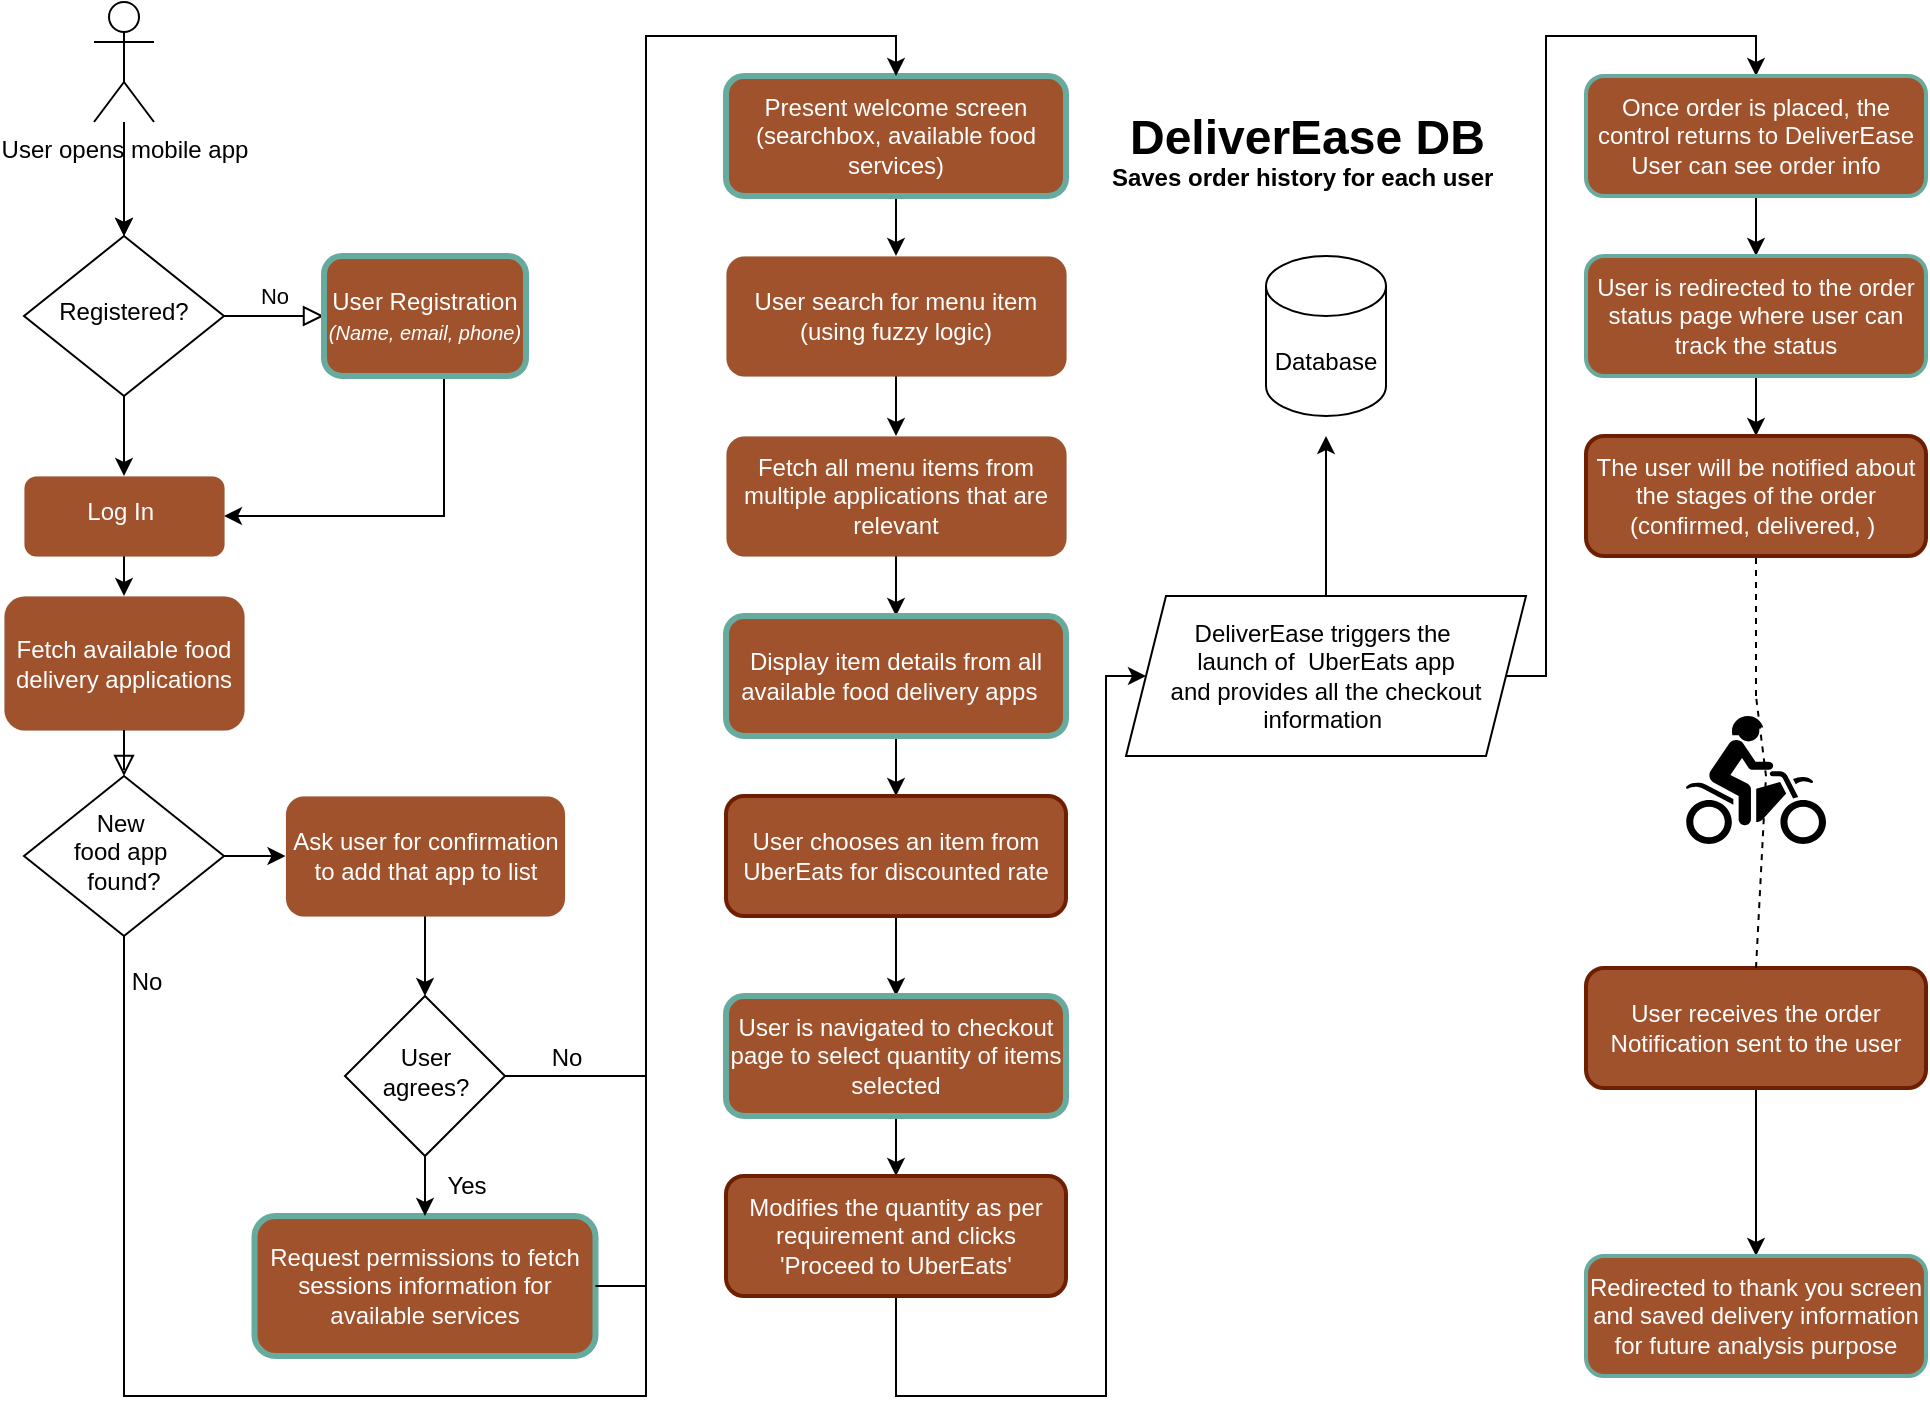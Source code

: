 <mxfile version="24.8.3">
  <diagram id="C5RBs43oDa-KdzZeNtuy" name="Page-1">
    <mxGraphModel dx="1714" dy="874" grid="1" gridSize="10" guides="1" tooltips="1" connect="1" arrows="1" fold="1" page="1" pageScale="1" pageWidth="827" pageHeight="1169" math="0" shadow="0">
      <root>
        <mxCell id="WIyWlLk6GJQsqaUBKTNV-0" />
        <mxCell id="WIyWlLk6GJQsqaUBKTNV-1" parent="WIyWlLk6GJQsqaUBKTNV-0" />
        <mxCell id="n8c2q8WWlcSVnIIADXBf-35" value="No" style="edgeStyle=orthogonalEdgeStyle;rounded=0;html=1;jettySize=auto;orthogonalLoop=1;fontSize=11;endArrow=block;endFill=0;endSize=8;strokeWidth=1;shadow=0;labelBackgroundColor=none;fontStyle=0" parent="WIyWlLk6GJQsqaUBKTNV-1" source="n8c2q8WWlcSVnIIADXBf-37" target="n8c2q8WWlcSVnIIADXBf-39" edge="1">
          <mxGeometry y="10" relative="1" as="geometry">
            <mxPoint as="offset" />
          </mxGeometry>
        </mxCell>
        <mxCell id="n8c2q8WWlcSVnIIADXBf-36" style="edgeStyle=orthogonalEdgeStyle;rounded=0;orthogonalLoop=1;jettySize=auto;html=1;exitX=0.5;exitY=1;exitDx=0;exitDy=0;entryX=0.5;entryY=0;entryDx=0;entryDy=0;fontStyle=0" parent="WIyWlLk6GJQsqaUBKTNV-1" source="n8c2q8WWlcSVnIIADXBf-37" target="n8c2q8WWlcSVnIIADXBf-41" edge="1">
          <mxGeometry relative="1" as="geometry" />
        </mxCell>
        <mxCell id="n8c2q8WWlcSVnIIADXBf-37" value="Registered?" style="rhombus;whiteSpace=wrap;html=1;shadow=0;fontFamily=Helvetica;fontSize=12;align=center;strokeWidth=1;spacing=6;spacingTop=-4;fontStyle=0" parent="WIyWlLk6GJQsqaUBKTNV-1" vertex="1">
          <mxGeometry x="330" y="247" width="100" height="80" as="geometry" />
        </mxCell>
        <mxCell id="n8c2q8WWlcSVnIIADXBf-38" style="edgeStyle=orthogonalEdgeStyle;rounded=0;orthogonalLoop=1;jettySize=auto;html=1;exitX=0.5;exitY=1;exitDx=0;exitDy=0;entryX=1;entryY=0.5;entryDx=0;entryDy=0;fontStyle=0" parent="WIyWlLk6GJQsqaUBKTNV-1" source="n8c2q8WWlcSVnIIADXBf-39" target="n8c2q8WWlcSVnIIADXBf-41" edge="1">
          <mxGeometry relative="1" as="geometry">
            <Array as="points">
              <mxPoint x="540" y="387" />
            </Array>
          </mxGeometry>
        </mxCell>
        <mxCell id="n8c2q8WWlcSVnIIADXBf-39" value="User Registration&lt;br&gt;&lt;i&gt;&lt;font style=&quot;font-size: 10px;&quot;&gt;(Name, email, phone)&lt;/font&gt;&lt;/i&gt;" style="rounded=1;whiteSpace=wrap;html=1;fontSize=12;glass=0;strokeWidth=3;shadow=0;fillColor=#a0522d;strokeColor=#67AB9F;fontStyle=0;fontColor=#ffffff;" parent="WIyWlLk6GJQsqaUBKTNV-1" vertex="1">
          <mxGeometry x="480" y="257" width="101" height="60" as="geometry" />
        </mxCell>
        <mxCell id="n8c2q8WWlcSVnIIADXBf-40" style="edgeStyle=orthogonalEdgeStyle;rounded=0;orthogonalLoop=1;jettySize=auto;html=1;exitX=0.5;exitY=1;exitDx=0;exitDy=0;entryX=0.5;entryY=0;entryDx=0;entryDy=0;fontStyle=0" parent="WIyWlLk6GJQsqaUBKTNV-1" source="n8c2q8WWlcSVnIIADXBf-41" target="n8c2q8WWlcSVnIIADXBf-42" edge="1">
          <mxGeometry relative="1" as="geometry" />
        </mxCell>
        <mxCell id="n8c2q8WWlcSVnIIADXBf-41" value="Log In&amp;nbsp;" style="rounded=1;whiteSpace=wrap;html=1;shadow=0;fontFamily=Helvetica;fontSize=12;align=center;strokeWidth=0;spacing=6;spacingTop=-4;fillColor=#a0522d;strokeColor=#6D1F00;fontColor=#ffffff;fontStyle=0" parent="WIyWlLk6GJQsqaUBKTNV-1" vertex="1">
          <mxGeometry x="330" y="367" width="100" height="40" as="geometry" />
        </mxCell>
        <mxCell id="n8c2q8WWlcSVnIIADXBf-42" value="Fetch available food delivery applications" style="rounded=1;whiteSpace=wrap;html=1;fontSize=12;glass=0;strokeWidth=0;shadow=0;fillColor=#a0522d;strokeColor=#6D1F00;fontColor=#ffffff;fontStyle=0" parent="WIyWlLk6GJQsqaUBKTNV-1" vertex="1">
          <mxGeometry x="320" y="427" width="120" height="67" as="geometry" />
        </mxCell>
        <mxCell id="n8c2q8WWlcSVnIIADXBf-43" style="edgeStyle=orthogonalEdgeStyle;rounded=0;orthogonalLoop=1;jettySize=auto;html=1;entryX=0.5;entryY=0;entryDx=0;entryDy=0;fontStyle=0" parent="WIyWlLk6GJQsqaUBKTNV-1" source="n8c2q8WWlcSVnIIADXBf-45" target="n8c2q8WWlcSVnIIADXBf-37" edge="1">
          <mxGeometry relative="1" as="geometry" />
        </mxCell>
        <mxCell id="n8c2q8WWlcSVnIIADXBf-44" value="" style="edgeStyle=orthogonalEdgeStyle;rounded=0;orthogonalLoop=1;jettySize=auto;html=1;fontStyle=0" parent="WIyWlLk6GJQsqaUBKTNV-1" source="n8c2q8WWlcSVnIIADXBf-45" target="n8c2q8WWlcSVnIIADXBf-37" edge="1">
          <mxGeometry relative="1" as="geometry" />
        </mxCell>
        <mxCell id="n8c2q8WWlcSVnIIADXBf-45" value="User opens mobile app" style="shape=umlActor;verticalLabelPosition=bottom;verticalAlign=top;html=1;outlineConnect=0;fontStyle=0" parent="WIyWlLk6GJQsqaUBKTNV-1" vertex="1">
          <mxGeometry x="365" y="130" width="30" height="60" as="geometry" />
        </mxCell>
        <mxCell id="n8c2q8WWlcSVnIIADXBf-46" value="Request permissions to fetch sessions information for available services" style="rounded=1;whiteSpace=wrap;html=1;fontSize=12;glass=0;strokeWidth=3;shadow=0;fillColor=#a0522d;strokeColor=#67AB9F;fontStyle=0;fontColor=#ffffff;" parent="WIyWlLk6GJQsqaUBKTNV-1" vertex="1">
          <mxGeometry x="445.25" y="737" width="170.5" height="70" as="geometry" />
        </mxCell>
        <mxCell id="n8c2q8WWlcSVnIIADXBf-47" value="" style="rounded=0;html=1;jettySize=auto;orthogonalLoop=1;fontSize=11;endArrow=block;endFill=0;endSize=8;strokeWidth=1;shadow=0;labelBackgroundColor=none;edgeStyle=orthogonalEdgeStyle;exitX=0.5;exitY=1;exitDx=0;exitDy=0;fontStyle=0" parent="WIyWlLk6GJQsqaUBKTNV-1" source="n8c2q8WWlcSVnIIADXBf-42" target="n8c2q8WWlcSVnIIADXBf-49" edge="1">
          <mxGeometry y="20" relative="1" as="geometry">
            <mxPoint as="offset" />
            <mxPoint x="380" y="487" as="sourcePoint" />
            <mxPoint x="380" y="567" as="targetPoint" />
          </mxGeometry>
        </mxCell>
        <mxCell id="n8c2q8WWlcSVnIIADXBf-48" style="edgeStyle=orthogonalEdgeStyle;rounded=0;orthogonalLoop=1;jettySize=auto;html=1;entryX=0;entryY=0.5;entryDx=0;entryDy=0;fontStyle=0" parent="WIyWlLk6GJQsqaUBKTNV-1" source="n8c2q8WWlcSVnIIADXBf-49" target="n8c2q8WWlcSVnIIADXBf-52" edge="1">
          <mxGeometry relative="1" as="geometry">
            <mxPoint x="501" y="557" as="targetPoint" />
          </mxGeometry>
        </mxCell>
        <mxCell id="n8c2q8WWlcSVnIIADXBf-49" value="New&amp;nbsp;&lt;div&gt;food app&amp;nbsp;&lt;/div&gt;&lt;div&gt;found?&lt;/div&gt;" style="rhombus;whiteSpace=wrap;html=1;shadow=0;fontFamily=Helvetica;fontSize=12;align=center;strokeWidth=1;spacing=6;spacingTop=-4;fontStyle=0" parent="WIyWlLk6GJQsqaUBKTNV-1" vertex="1">
          <mxGeometry x="330" y="517" width="100" height="80" as="geometry" />
        </mxCell>
        <mxCell id="n8c2q8WWlcSVnIIADXBf-50" value="No" style="text;html=1;align=center;verticalAlign=middle;resizable=0;points=[];autosize=1;strokeColor=none;fillColor=none;fontStyle=0" parent="WIyWlLk6GJQsqaUBKTNV-1" vertex="1">
          <mxGeometry x="371" y="605" width="40" height="30" as="geometry" />
        </mxCell>
        <mxCell id="n8c2q8WWlcSVnIIADXBf-51" style="edgeStyle=orthogonalEdgeStyle;rounded=0;orthogonalLoop=1;jettySize=auto;html=1;exitX=0.5;exitY=1;exitDx=0;exitDy=0;entryX=0.5;entryY=0;entryDx=0;entryDy=0;fontStyle=0" parent="WIyWlLk6GJQsqaUBKTNV-1" source="n8c2q8WWlcSVnIIADXBf-52" target="n8c2q8WWlcSVnIIADXBf-54" edge="1">
          <mxGeometry relative="1" as="geometry" />
        </mxCell>
        <mxCell id="n8c2q8WWlcSVnIIADXBf-52" value="Ask user for confirmation to add that app to list" style="rounded=1;whiteSpace=wrap;html=1;fontSize=12;glass=0;strokeWidth=0;shadow=0;fillColor=#a0522d;strokeColor=#6D1F00;fontStyle=0;fontColor=#ffffff;" parent="WIyWlLk6GJQsqaUBKTNV-1" vertex="1">
          <mxGeometry x="460.75" y="527" width="139.5" height="60" as="geometry" />
        </mxCell>
        <mxCell id="n8c2q8WWlcSVnIIADXBf-53" style="edgeStyle=orthogonalEdgeStyle;rounded=0;orthogonalLoop=1;jettySize=auto;html=1;exitX=0.5;exitY=1;exitDx=0;exitDy=0;entryX=0.5;entryY=0;entryDx=0;entryDy=0;fontStyle=0" parent="WIyWlLk6GJQsqaUBKTNV-1" source="n8c2q8WWlcSVnIIADXBf-54" target="n8c2q8WWlcSVnIIADXBf-46" edge="1">
          <mxGeometry relative="1" as="geometry" />
        </mxCell>
        <mxCell id="n8c2q8WWlcSVnIIADXBf-54" value="User agrees?" style="rhombus;whiteSpace=wrap;html=1;shadow=0;fontFamily=Helvetica;fontSize=12;align=center;strokeWidth=1;spacing=6;spacingTop=-4;fontStyle=0" parent="WIyWlLk6GJQsqaUBKTNV-1" vertex="1">
          <mxGeometry x="490.5" y="627" width="80" height="80" as="geometry" />
        </mxCell>
        <mxCell id="n8c2q8WWlcSVnIIADXBf-55" value="" style="edgeStyle=orthogonalEdgeStyle;rounded=0;orthogonalLoop=1;jettySize=auto;html=1;fontStyle=0" parent="WIyWlLk6GJQsqaUBKTNV-1" source="n8c2q8WWlcSVnIIADXBf-56" target="n8c2q8WWlcSVnIIADXBf-63" edge="1">
          <mxGeometry relative="1" as="geometry" />
        </mxCell>
        <mxCell id="n8c2q8WWlcSVnIIADXBf-56" value="Present welcome screen &lt;br&gt;(searchbox, available food services)" style="rounded=1;whiteSpace=wrap;html=1;fontSize=12;glass=0;strokeWidth=3;shadow=0;fillColor=#a0522d;strokeColor=#67AB9F;fontStyle=0;fontColor=#ffffff;" parent="WIyWlLk6GJQsqaUBKTNV-1" vertex="1">
          <mxGeometry x="681" y="167" width="170" height="60" as="geometry" />
        </mxCell>
        <mxCell id="n8c2q8WWlcSVnIIADXBf-57" style="edgeStyle=orthogonalEdgeStyle;rounded=0;orthogonalLoop=1;jettySize=auto;html=1;exitX=0.5;exitY=1;exitDx=0;exitDy=0;entryX=0.5;entryY=0;entryDx=0;entryDy=0;fontStyle=0" parent="WIyWlLk6GJQsqaUBKTNV-1" source="n8c2q8WWlcSVnIIADXBf-49" target="n8c2q8WWlcSVnIIADXBf-56" edge="1">
          <mxGeometry relative="1" as="geometry">
            <mxPoint x="736" y="166" as="targetPoint" />
            <Array as="points">
              <mxPoint x="380" y="827" />
              <mxPoint x="641" y="827" />
              <mxPoint x="641" y="147" />
              <mxPoint x="766" y="147" />
            </Array>
          </mxGeometry>
        </mxCell>
        <mxCell id="n8c2q8WWlcSVnIIADXBf-58" value="Yes" style="text;html=1;align=center;verticalAlign=middle;resizable=0;points=[];autosize=1;strokeColor=none;fillColor=none;fontStyle=0" parent="WIyWlLk6GJQsqaUBKTNV-1" vertex="1">
          <mxGeometry x="530.5" y="707" width="40" height="30" as="geometry" />
        </mxCell>
        <mxCell id="n8c2q8WWlcSVnIIADXBf-59" value="No" style="text;html=1;align=center;verticalAlign=middle;resizable=0;points=[];autosize=1;strokeColor=none;fillColor=none;fontStyle=0" parent="WIyWlLk6GJQsqaUBKTNV-1" vertex="1">
          <mxGeometry x="581" y="643" width="40" height="30" as="geometry" />
        </mxCell>
        <mxCell id="n8c2q8WWlcSVnIIADXBf-60" value="" style="endArrow=none;html=1;rounded=0;exitX=1;exitY=0.5;exitDx=0;exitDy=0;fontStyle=0" parent="WIyWlLk6GJQsqaUBKTNV-1" source="n8c2q8WWlcSVnIIADXBf-54" edge="1">
          <mxGeometry width="50" height="50" relative="1" as="geometry">
            <mxPoint x="571" y="643" as="sourcePoint" />
            <mxPoint x="641" y="667" as="targetPoint" />
          </mxGeometry>
        </mxCell>
        <mxCell id="n8c2q8WWlcSVnIIADXBf-61" value="" style="endArrow=none;html=1;rounded=0;fontStyle=0;exitX=1;exitY=0.5;exitDx=0;exitDy=0;" parent="WIyWlLk6GJQsqaUBKTNV-1" edge="1" source="n8c2q8WWlcSVnIIADXBf-46">
          <mxGeometry width="50" height="50" relative="1" as="geometry">
            <mxPoint x="620" y="772" as="sourcePoint" />
            <mxPoint x="641" y="772" as="targetPoint" />
          </mxGeometry>
        </mxCell>
        <mxCell id="n8c2q8WWlcSVnIIADXBf-62" value="" style="edgeStyle=orthogonalEdgeStyle;rounded=0;orthogonalLoop=1;jettySize=auto;html=1;fontStyle=0" parent="WIyWlLk6GJQsqaUBKTNV-1" source="n8c2q8WWlcSVnIIADXBf-63" target="n8c2q8WWlcSVnIIADXBf-65" edge="1">
          <mxGeometry relative="1" as="geometry" />
        </mxCell>
        <mxCell id="n8c2q8WWlcSVnIIADXBf-63" value="User search for menu item&lt;br&gt;(using fuzzy logic)" style="rounded=1;whiteSpace=wrap;html=1;fontSize=12;glass=0;strokeWidth=0;shadow=0;fillColor=#a0522d;strokeColor=#6D1F00;fontStyle=0;fontColor=#ffffff;" parent="WIyWlLk6GJQsqaUBKTNV-1" vertex="1">
          <mxGeometry x="681" y="257" width="170" height="60" as="geometry" />
        </mxCell>
        <mxCell id="n8c2q8WWlcSVnIIADXBf-64" value="" style="edgeStyle=orthogonalEdgeStyle;rounded=0;orthogonalLoop=1;jettySize=auto;html=1;fontStyle=0" parent="WIyWlLk6GJQsqaUBKTNV-1" source="n8c2q8WWlcSVnIIADXBf-65" target="n8c2q8WWlcSVnIIADXBf-67" edge="1">
          <mxGeometry relative="1" as="geometry" />
        </mxCell>
        <mxCell id="n8c2q8WWlcSVnIIADXBf-65" value="Fetch all menu items from multiple applications that are relevant" style="rounded=1;whiteSpace=wrap;html=1;fontSize=12;glass=0;strokeWidth=0;shadow=0;fillColor=#a0522d;strokeColor=#6D1F00;fontStyle=0;fontColor=#ffffff;" parent="WIyWlLk6GJQsqaUBKTNV-1" vertex="1">
          <mxGeometry x="681" y="347" width="170" height="60" as="geometry" />
        </mxCell>
        <mxCell id="n8c2q8WWlcSVnIIADXBf-66" value="" style="edgeStyle=orthogonalEdgeStyle;rounded=0;orthogonalLoop=1;jettySize=auto;html=1;fontStyle=0" parent="WIyWlLk6GJQsqaUBKTNV-1" source="n8c2q8WWlcSVnIIADXBf-67" target="n8c2q8WWlcSVnIIADXBf-69" edge="1">
          <mxGeometry relative="1" as="geometry" />
        </mxCell>
        <mxCell id="n8c2q8WWlcSVnIIADXBf-67" value="Display item details from all available food delivery apps&amp;nbsp;&amp;nbsp;" style="rounded=1;whiteSpace=wrap;html=1;fontSize=12;glass=0;strokeWidth=3;shadow=0;fillColor=#a0522d;strokeColor=#67AB9F;fontStyle=0;fontColor=#ffffff;" parent="WIyWlLk6GJQsqaUBKTNV-1" vertex="1">
          <mxGeometry x="681" y="437" width="170" height="60" as="geometry" />
        </mxCell>
        <mxCell id="n8c2q8WWlcSVnIIADXBf-68" value="" style="edgeStyle=orthogonalEdgeStyle;rounded=0;orthogonalLoop=1;jettySize=auto;html=1;fontStyle=0" parent="WIyWlLk6GJQsqaUBKTNV-1" source="n8c2q8WWlcSVnIIADXBf-69" target="n8c2q8WWlcSVnIIADXBf-71" edge="1">
          <mxGeometry relative="1" as="geometry" />
        </mxCell>
        <mxCell id="n8c2q8WWlcSVnIIADXBf-69" value="User chooses an item from UberEats for discounted rate" style="rounded=1;whiteSpace=wrap;html=1;fontSize=12;glass=0;strokeWidth=2;shadow=0;fillColor=#a0522d;strokeColor=#6D1F00;fontStyle=0;fontColor=#ffffff;" parent="WIyWlLk6GJQsqaUBKTNV-1" vertex="1">
          <mxGeometry x="681" y="527" width="170" height="60" as="geometry" />
        </mxCell>
        <mxCell id="n8c2q8WWlcSVnIIADXBf-70" value="" style="edgeStyle=orthogonalEdgeStyle;rounded=0;orthogonalLoop=1;jettySize=auto;html=1;fontStyle=0" parent="WIyWlLk6GJQsqaUBKTNV-1" source="n8c2q8WWlcSVnIIADXBf-71" target="n8c2q8WWlcSVnIIADXBf-73" edge="1">
          <mxGeometry relative="1" as="geometry" />
        </mxCell>
        <mxCell id="n8c2q8WWlcSVnIIADXBf-71" value="User is navigated to checkout page to select quantity of items selected" style="rounded=1;whiteSpace=wrap;html=1;fontSize=12;glass=0;strokeWidth=3;shadow=0;fillColor=#a0522d;strokeColor=#67AB9F;fontStyle=0;fontColor=#ffffff;" parent="WIyWlLk6GJQsqaUBKTNV-1" vertex="1">
          <mxGeometry x="681" y="627" width="170" height="60" as="geometry" />
        </mxCell>
        <mxCell id="n8c2q8WWlcSVnIIADXBf-72" style="edgeStyle=orthogonalEdgeStyle;rounded=0;orthogonalLoop=1;jettySize=auto;html=1;exitX=0.5;exitY=1;exitDx=0;exitDy=0;entryX=0;entryY=0.5;entryDx=0;entryDy=0;fontStyle=0" parent="WIyWlLk6GJQsqaUBKTNV-1" source="n8c2q8WWlcSVnIIADXBf-73" target="n8c2q8WWlcSVnIIADXBf-76" edge="1">
          <mxGeometry relative="1" as="geometry">
            <Array as="points">
              <mxPoint x="766" y="827" />
              <mxPoint x="871" y="827" />
              <mxPoint x="871" y="467" />
            </Array>
          </mxGeometry>
        </mxCell>
        <mxCell id="n8c2q8WWlcSVnIIADXBf-73" value="Modifies the quantity as per requirement and clicks &#39;Proceed to UberEats&#39;" style="rounded=1;whiteSpace=wrap;html=1;fontSize=12;glass=0;strokeWidth=2;shadow=0;fillColor=#a0522d;strokeColor=#6D1F00;fontStyle=0;fontColor=#ffffff;" parent="WIyWlLk6GJQsqaUBKTNV-1" vertex="1">
          <mxGeometry x="681" y="717" width="170" height="60" as="geometry" />
        </mxCell>
        <mxCell id="n8c2q8WWlcSVnIIADXBf-74" style="edgeStyle=orthogonalEdgeStyle;rounded=0;orthogonalLoop=1;jettySize=auto;html=1;exitX=1;exitY=0.5;exitDx=0;exitDy=0;entryX=0.5;entryY=0;entryDx=0;entryDy=0;fontStyle=0" parent="WIyWlLk6GJQsqaUBKTNV-1" source="n8c2q8WWlcSVnIIADXBf-76" target="n8c2q8WWlcSVnIIADXBf-78" edge="1">
          <mxGeometry relative="1" as="geometry">
            <mxPoint x="1121" y="197" as="targetPoint" />
            <Array as="points">
              <mxPoint x="1091" y="467" />
              <mxPoint x="1091" y="147" />
              <mxPoint x="1196" y="147" />
            </Array>
          </mxGeometry>
        </mxCell>
        <mxCell id="n8c2q8WWlcSVnIIADXBf-75" style="edgeStyle=orthogonalEdgeStyle;rounded=0;orthogonalLoop=1;jettySize=auto;html=1;fontStyle=0" parent="WIyWlLk6GJQsqaUBKTNV-1" source="n8c2q8WWlcSVnIIADXBf-76" edge="1">
          <mxGeometry relative="1" as="geometry">
            <mxPoint x="981" y="347" as="targetPoint" />
          </mxGeometry>
        </mxCell>
        <mxCell id="n8c2q8WWlcSVnIIADXBf-76" value="DeliverEase triggers the&amp;nbsp;&lt;div&gt;launch of&amp;nbsp;&amp;nbsp;&lt;span style=&quot;background-color: initial;&quot;&gt;UberEats app&lt;/span&gt;&lt;/div&gt;&lt;div&gt;&lt;span style=&quot;background-color: initial;&quot;&gt;and provides all the checkout information&amp;nbsp;&lt;/span&gt;&lt;/div&gt;" style="shape=parallelogram;perimeter=parallelogramPerimeter;whiteSpace=wrap;html=1;fixedSize=1;fontStyle=0" parent="WIyWlLk6GJQsqaUBKTNV-1" vertex="1">
          <mxGeometry x="881" y="427" width="200" height="80" as="geometry" />
        </mxCell>
        <mxCell id="n8c2q8WWlcSVnIIADXBf-77" value="" style="edgeStyle=orthogonalEdgeStyle;rounded=0;orthogonalLoop=1;jettySize=auto;html=1;fontStyle=0" parent="WIyWlLk6GJQsqaUBKTNV-1" source="n8c2q8WWlcSVnIIADXBf-78" target="n8c2q8WWlcSVnIIADXBf-80" edge="1">
          <mxGeometry relative="1" as="geometry" />
        </mxCell>
        <mxCell id="n8c2q8WWlcSVnIIADXBf-78" value="Once order is placed, the control returns to DeliverEase&lt;br&gt;User can see order info" style="rounded=1;whiteSpace=wrap;html=1;fontSize=12;glass=0;strokeWidth=2;shadow=0;fillColor=#a0522d;strokeColor=#67AB9F;fontStyle=0;fontColor=#ffffff;" parent="WIyWlLk6GJQsqaUBKTNV-1" vertex="1">
          <mxGeometry x="1111" y="167" width="170" height="60" as="geometry" />
        </mxCell>
        <mxCell id="n8c2q8WWlcSVnIIADXBf-79" value="" style="edgeStyle=orthogonalEdgeStyle;rounded=0;orthogonalLoop=1;jettySize=auto;html=1;fontStyle=0" parent="WIyWlLk6GJQsqaUBKTNV-1" source="n8c2q8WWlcSVnIIADXBf-80" target="n8c2q8WWlcSVnIIADXBf-81" edge="1">
          <mxGeometry relative="1" as="geometry" />
        </mxCell>
        <mxCell id="n8c2q8WWlcSVnIIADXBf-80" value="User is redirected to the order status page where user can track the status" style="rounded=1;whiteSpace=wrap;html=1;fontSize=12;glass=0;strokeWidth=2;shadow=0;fillColor=#a0522d;strokeColor=#67AB9F;fontStyle=0;fontColor=#ffffff;" parent="WIyWlLk6GJQsqaUBKTNV-1" vertex="1">
          <mxGeometry x="1111" y="257" width="170" height="60" as="geometry" />
        </mxCell>
        <mxCell id="n8c2q8WWlcSVnIIADXBf-81" value="The user will be notified about the stages of the order (confirmed, delivered, )&amp;nbsp;" style="rounded=1;whiteSpace=wrap;html=1;fontSize=12;glass=0;strokeWidth=2;shadow=0;fillColor=#a0522d;strokeColor=#6D1F00;fontStyle=0;fontColor=#ffffff;" parent="WIyWlLk6GJQsqaUBKTNV-1" vertex="1">
          <mxGeometry x="1111" y="347" width="170" height="60" as="geometry" />
        </mxCell>
        <mxCell id="n8c2q8WWlcSVnIIADXBf-82" value="Database" style="shape=cylinder3;whiteSpace=wrap;html=1;boundedLbl=1;backgroundOutline=1;size=15;fontStyle=0" parent="WIyWlLk6GJQsqaUBKTNV-1" vertex="1">
          <mxGeometry x="951" y="257" width="60" height="80" as="geometry" />
        </mxCell>
        <mxCell id="n8c2q8WWlcSVnIIADXBf-83" value="&lt;h1 style=&quot;margin-top: 0px;&quot;&gt;&lt;span style=&quot;background-color: initial;&quot;&gt;DeliverEase DB&lt;/span&gt;&lt;/h1&gt;" style="text;html=1;whiteSpace=wrap;overflow=hidden;rounded=0;fontStyle=0" parent="WIyWlLk6GJQsqaUBKTNV-1" vertex="1">
          <mxGeometry x="881" y="177" width="200" height="40" as="geometry" />
        </mxCell>
        <mxCell id="n8c2q8WWlcSVnIIADXBf-84" value="&lt;h1 style=&quot;text-align: left; margin-top: 0px;&quot;&gt;&lt;span style=&quot;font-size: 12px;&quot;&gt;Saves order history for each user&amp;nbsp;&lt;/span&gt;&lt;/h1&gt;" style="text;html=1;align=center;verticalAlign=middle;whiteSpace=wrap;rounded=0;fontStyle=0" parent="WIyWlLk6GJQsqaUBKTNV-1" vertex="1">
          <mxGeometry x="851" y="207" width="240" height="30" as="geometry" />
        </mxCell>
        <mxCell id="n8c2q8WWlcSVnIIADXBf-85" value="" style="endArrow=none;dashed=1;html=1;rounded=0;entryX=0.5;entryY=1;entryDx=0;entryDy=0;fontStyle=0" parent="WIyWlLk6GJQsqaUBKTNV-1" target="n8c2q8WWlcSVnIIADXBf-81" edge="1">
          <mxGeometry width="50" height="50" relative="1" as="geometry">
            <mxPoint x="1196" y="477" as="sourcePoint" />
            <mxPoint x="1201" y="437" as="targetPoint" />
          </mxGeometry>
        </mxCell>
        <mxCell id="n8c2q8WWlcSVnIIADXBf-86" value="" style="shape=mxgraph.signs.sports.dirt_bike;html=1;pointerEvents=1;fillColor=#000000;strokeColor=none;verticalLabelPosition=bottom;verticalAlign=top;align=center;fontStyle=0" parent="WIyWlLk6GJQsqaUBKTNV-1" vertex="1">
          <mxGeometry x="1161" y="487" width="70" height="64" as="geometry" />
        </mxCell>
        <mxCell id="n8c2q8WWlcSVnIIADXBf-87" value="" style="edgeStyle=orthogonalEdgeStyle;rounded=0;orthogonalLoop=1;jettySize=auto;html=1;fontStyle=0" parent="WIyWlLk6GJQsqaUBKTNV-1" source="n8c2q8WWlcSVnIIADXBf-88" target="n8c2q8WWlcSVnIIADXBf-90" edge="1">
          <mxGeometry relative="1" as="geometry" />
        </mxCell>
        <mxCell id="n8c2q8WWlcSVnIIADXBf-88" value="User receives the order&lt;br&gt;Notification sent to the user" style="rounded=1;whiteSpace=wrap;html=1;fontSize=12;glass=0;strokeWidth=2;shadow=0;fillColor=#a0522d;strokeColor=#6D1F00;fontStyle=0;fontColor=#ffffff;" parent="WIyWlLk6GJQsqaUBKTNV-1" vertex="1">
          <mxGeometry x="1111" y="613" width="170" height="60" as="geometry" />
        </mxCell>
        <mxCell id="n8c2q8WWlcSVnIIADXBf-89" value="" style="endArrow=none;dashed=1;html=1;rounded=0;exitX=0.5;exitY=0;exitDx=0;exitDy=0;fontStyle=0" parent="WIyWlLk6GJQsqaUBKTNV-1" source="n8c2q8WWlcSVnIIADXBf-88" edge="1">
          <mxGeometry width="50" height="50" relative="1" as="geometry">
            <mxPoint x="1191" y="587" as="sourcePoint" />
            <mxPoint x="1196" y="477" as="targetPoint" />
            <Array as="points">
              <mxPoint x="1201" y="517" />
            </Array>
          </mxGeometry>
        </mxCell>
        <mxCell id="n8c2q8WWlcSVnIIADXBf-90" value="Redirected to thank you screen and saved delivery information for future analysis purpose" style="rounded=1;whiteSpace=wrap;html=1;fontSize=12;glass=0;strokeWidth=2;shadow=0;fillColor=#a0522d;strokeColor=#67AB9F;fontStyle=0;fontColor=#ffffff;" parent="WIyWlLk6GJQsqaUBKTNV-1" vertex="1">
          <mxGeometry x="1111" y="757" width="170" height="60" as="geometry" />
        </mxCell>
      </root>
    </mxGraphModel>
  </diagram>
</mxfile>
